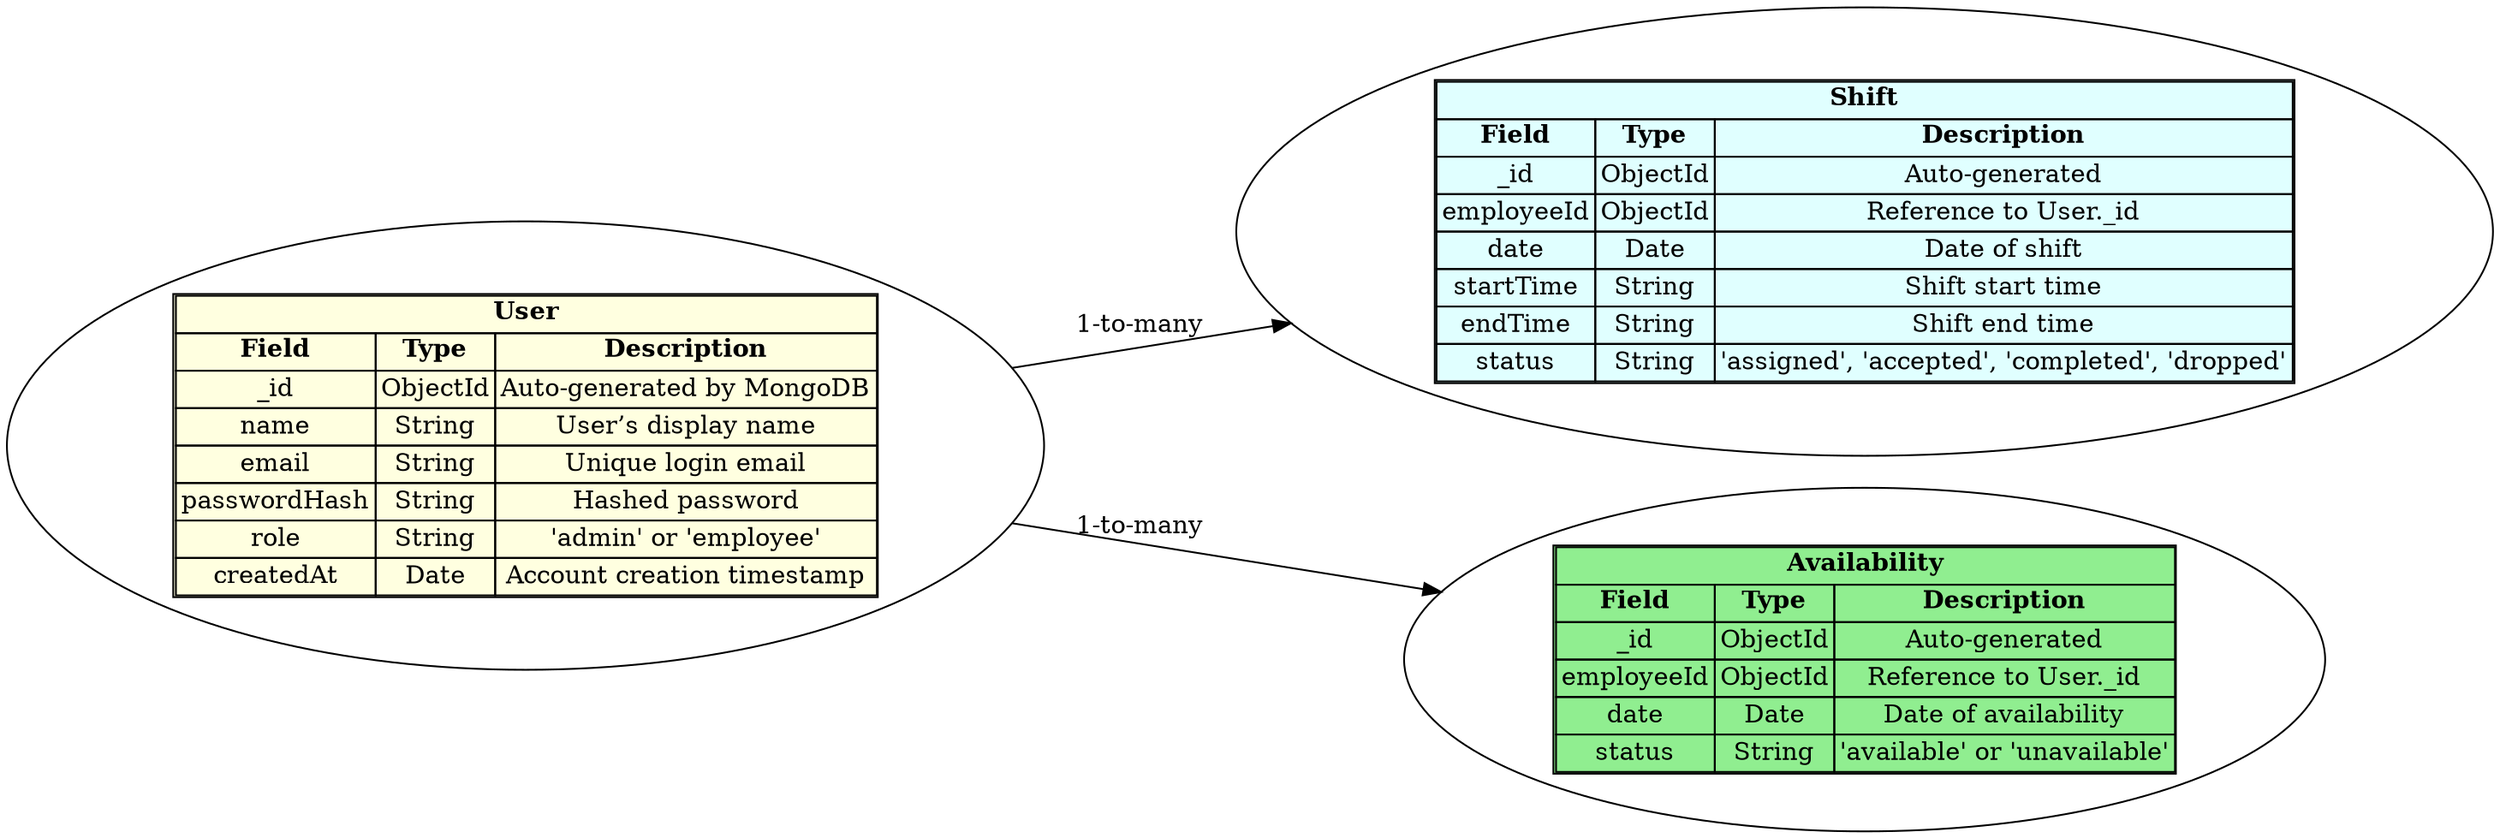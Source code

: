 // Shift Scheduler ERD - Styled like uploaded SVG
digraph {
	rankdir=LR
	User [label=<
<TABLE BORDER="1" CELLBORDER="1" CELLSPACING="0" BGCOLOR="lightyellow">
  <TR><TD COLSPAN="3"><B>User</B></TD></TR>
  <TR><TD><B>Field</B></TD><TD><B>Type</B></TD><TD><B>Description</B></TD></TR>
  <TR><TD>_id</TD><TD>ObjectId</TD><TD>Auto-generated by MongoDB</TD></TR>
  <TR><TD>name</TD><TD>String</TD><TD>User’s display name</TD></TR>
  <TR><TD>email</TD><TD>String</TD><TD>Unique login email</TD></TR>
  <TR><TD>passwordHash</TD><TD>String</TD><TD>Hashed password</TD></TR>
  <TR><TD>role</TD><TD>String</TD><TD>'admin' or 'employee'</TD></TR>
  <TR><TD>createdAt</TD><TD>Date</TD><TD>Account creation timestamp</TD></TR>
</TABLE>
>]
	Shift [label=<
<TABLE BORDER="1" CELLBORDER="1" CELLSPACING="0" BGCOLOR="lightcyan">
  <TR><TD COLSPAN="3"><B>Shift</B></TD></TR>
  <TR><TD><B>Field</B></TD><TD><B>Type</B></TD><TD><B>Description</B></TD></TR>
  <TR><TD>_id</TD><TD>ObjectId</TD><TD>Auto-generated</TD></TR>
  <TR><TD>employeeId</TD><TD>ObjectId</TD><TD>Reference to User._id</TD></TR>
  <TR><TD>date</TD><TD>Date</TD><TD>Date of shift</TD></TR>
  <TR><TD>startTime</TD><TD>String</TD><TD>Shift start time</TD></TR>
  <TR><TD>endTime</TD><TD>String</TD><TD>Shift end time</TD></TR>
  <TR><TD>status</TD><TD>String</TD><TD>'assigned', 'accepted', 'completed', 'dropped'</TD></TR>
</TABLE>
>]
	Availability [label=<
<TABLE BORDER="1" CELLBORDER="1" CELLSPACING="0" BGCOLOR="lightgreen">
  <TR><TD COLSPAN="3"><B>Availability</B></TD></TR>
  <TR><TD><B>Field</B></TD><TD><B>Type</B></TD><TD><B>Description</B></TD></TR>
  <TR><TD>_id</TD><TD>ObjectId</TD><TD>Auto-generated</TD></TR>
  <TR><TD>employeeId</TD><TD>ObjectId</TD><TD>Reference to User._id</TD></TR>
  <TR><TD>date</TD><TD>Date</TD><TD>Date of availability</TD></TR>
  <TR><TD>status</TD><TD>String</TD><TD>'available' or 'unavailable'</TD></TR>
</TABLE>
>]
	User -> Shift [label="1-to-many"]
	User -> Availability [label="1-to-many"]
}